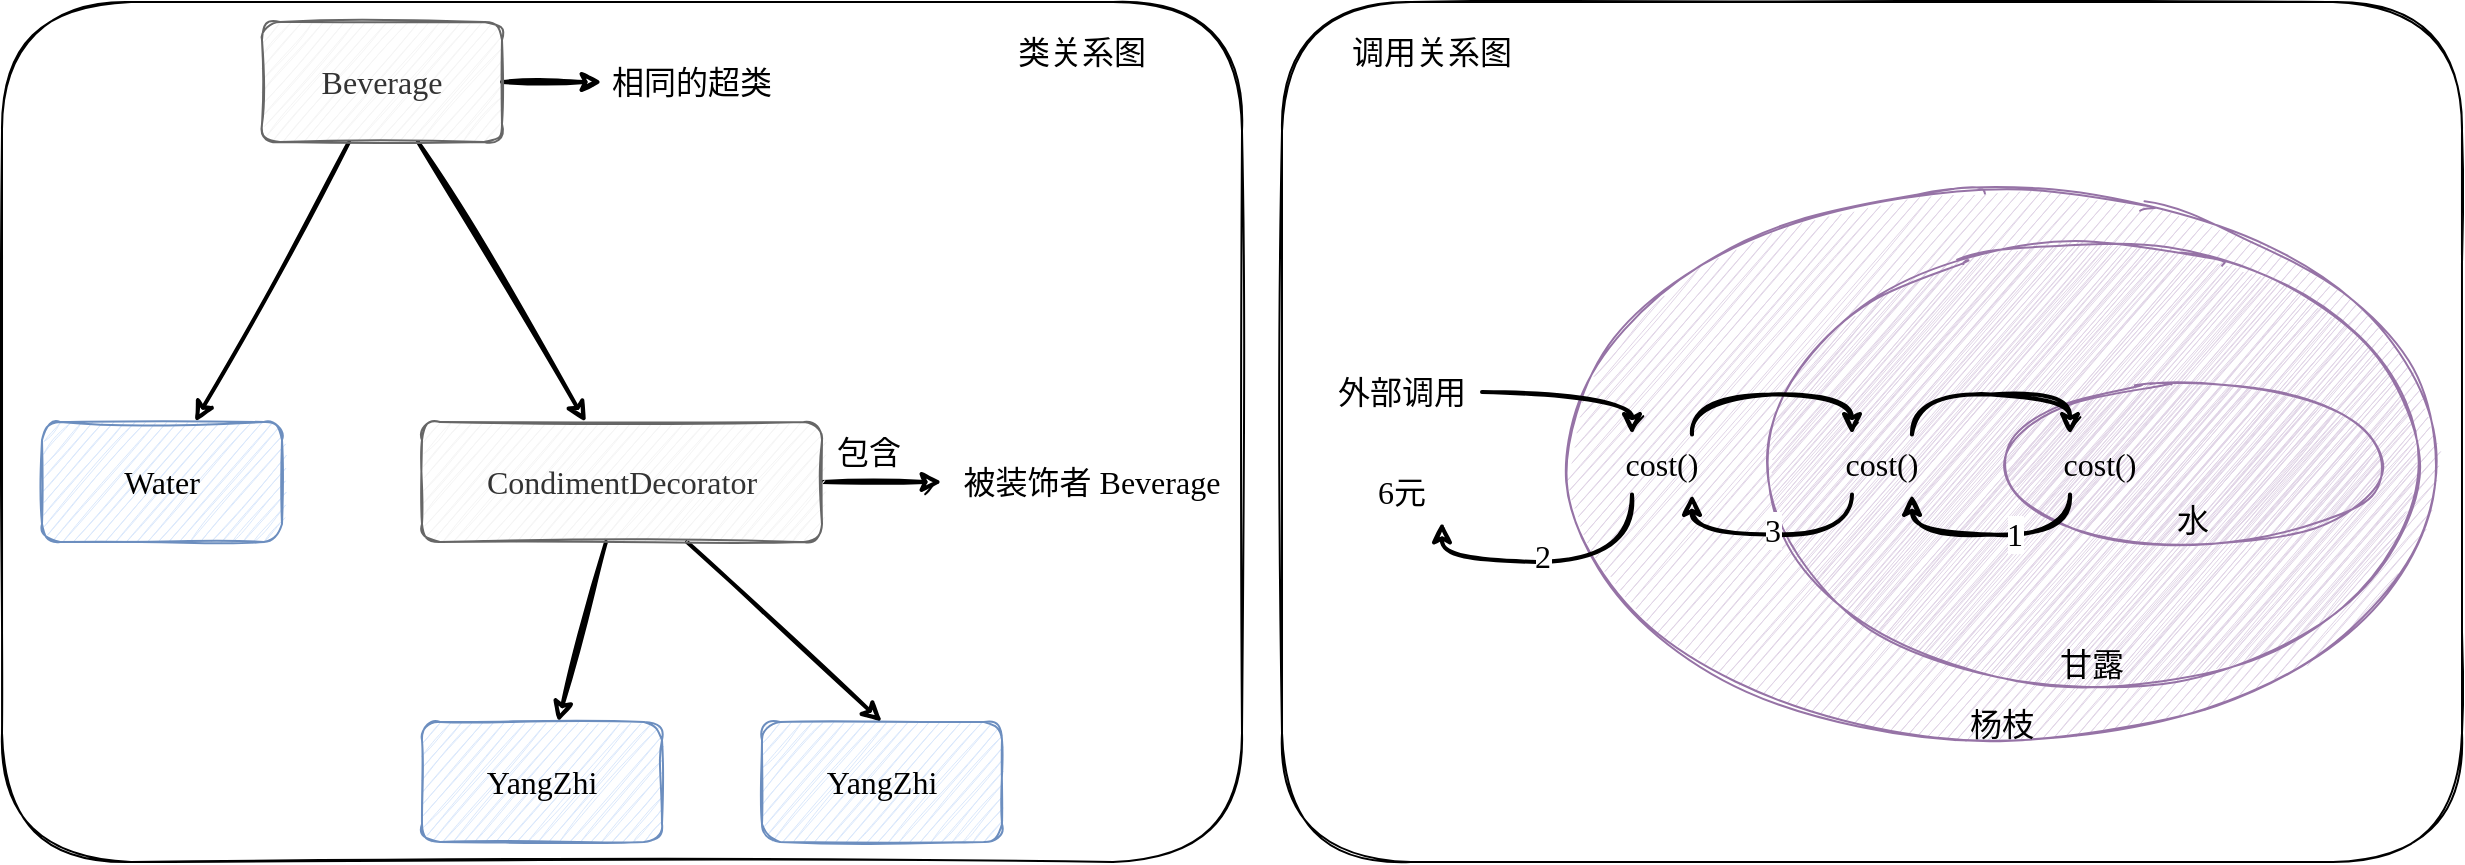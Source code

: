 <mxfile version="20.3.0" type="device"><diagram id="0GwhqxekJrT-VnxqsKM9" name="第 1 页"><mxGraphModel dx="1072" dy="774" grid="1" gridSize="10" guides="1" tooltips="1" connect="1" arrows="1" fold="1" page="1" pageScale="1" pageWidth="1169" pageHeight="827" math="0" shadow="0"><root><mxCell id="0"/><mxCell id="1" parent="0"/><mxCell id="F8iyRb3Pv0SXZNGG_vmm-10" value="" style="rounded=1;whiteSpace=wrap;html=1;sketch=1;fontFamily=Comic Sans MS;fontSize=16;fillColor=none;" vertex="1" parent="1"><mxGeometry x="250" y="140" width="620" height="430" as="geometry"/></mxCell><mxCell id="F8iyRb3Pv0SXZNGG_vmm-3" style="rounded=0;orthogonalLoop=1;jettySize=auto;html=1;fontFamily=Comic Sans MS;fontSize=16;sketch=1;strokeWidth=2;" edge="1" parent="1" source="F8iyRb3Pv0SXZNGG_vmm-1" target="F8iyRb3Pv0SXZNGG_vmm-2"><mxGeometry relative="1" as="geometry"/></mxCell><mxCell id="F8iyRb3Pv0SXZNGG_vmm-5" style="rounded=0;sketch=1;orthogonalLoop=1;jettySize=auto;html=1;strokeWidth=2;fontFamily=Comic Sans MS;fontSize=16;" edge="1" parent="1" source="F8iyRb3Pv0SXZNGG_vmm-1" target="F8iyRb3Pv0SXZNGG_vmm-4"><mxGeometry relative="1" as="geometry"/></mxCell><mxCell id="F8iyRb3Pv0SXZNGG_vmm-16" style="edgeStyle=none;rounded=0;sketch=1;orthogonalLoop=1;jettySize=auto;html=1;strokeWidth=2;fontFamily=Comic Sans MS;fontSize=16;" edge="1" parent="1" source="F8iyRb3Pv0SXZNGG_vmm-1" target="F8iyRb3Pv0SXZNGG_vmm-15"><mxGeometry relative="1" as="geometry"/></mxCell><mxCell id="F8iyRb3Pv0SXZNGG_vmm-1" value="&lt;font style=&quot;font-size: 16px;&quot; face=&quot;Comic Sans MS&quot;&gt;Beverage&lt;/font&gt;" style="rounded=1;whiteSpace=wrap;html=1;sketch=1;fillColor=#f5f5f5;strokeColor=#666666;fontColor=#333333;" vertex="1" parent="1"><mxGeometry x="380" y="150" width="120" height="60" as="geometry"/></mxCell><mxCell id="F8iyRb3Pv0SXZNGG_vmm-2" value="&lt;font style=&quot;font-size: 16px;&quot; face=&quot;Comic Sans MS&quot;&gt;Water&lt;/font&gt;" style="rounded=1;whiteSpace=wrap;html=1;sketch=1;fillColor=#dae8fc;strokeColor=#6c8ebf;" vertex="1" parent="1"><mxGeometry x="270" y="350" width="120" height="60" as="geometry"/></mxCell><mxCell id="F8iyRb3Pv0SXZNGG_vmm-7" style="edgeStyle=none;rounded=0;sketch=1;orthogonalLoop=1;jettySize=auto;html=1;strokeWidth=2;fontFamily=Comic Sans MS;fontSize=16;" edge="1" parent="1" source="F8iyRb3Pv0SXZNGG_vmm-4" target="F8iyRb3Pv0SXZNGG_vmm-6"><mxGeometry relative="1" as="geometry"/></mxCell><mxCell id="F8iyRb3Pv0SXZNGG_vmm-9" style="edgeStyle=none;rounded=0;sketch=1;orthogonalLoop=1;jettySize=auto;html=1;entryX=0.5;entryY=0;entryDx=0;entryDy=0;strokeWidth=2;fontFamily=Comic Sans MS;fontSize=16;" edge="1" parent="1" source="F8iyRb3Pv0SXZNGG_vmm-4" target="F8iyRb3Pv0SXZNGG_vmm-8"><mxGeometry relative="1" as="geometry"/></mxCell><mxCell id="F8iyRb3Pv0SXZNGG_vmm-18" style="edgeStyle=none;rounded=0;sketch=1;orthogonalLoop=1;jettySize=auto;html=1;strokeWidth=2;fontFamily=Comic Sans MS;fontSize=16;" edge="1" parent="1" source="F8iyRb3Pv0SXZNGG_vmm-4" target="F8iyRb3Pv0SXZNGG_vmm-17"><mxGeometry relative="1" as="geometry"/></mxCell><mxCell id="F8iyRb3Pv0SXZNGG_vmm-20" value="包含" style="edgeLabel;html=1;align=center;verticalAlign=middle;resizable=0;points=[];fontSize=16;fontFamily=Comic Sans MS;" vertex="1" connectable="0" parent="F8iyRb3Pv0SXZNGG_vmm-18"><mxGeometry x="-0.233" y="-1" relative="1" as="geometry"><mxPoint y="-16" as="offset"/></mxGeometry></mxCell><mxCell id="F8iyRb3Pv0SXZNGG_vmm-4" value="&lt;font style=&quot;font-size: 16px;&quot; face=&quot;Comic Sans MS&quot;&gt;CondimentDecorator&lt;/font&gt;" style="rounded=1;whiteSpace=wrap;html=1;sketch=1;fillColor=#f5f5f5;strokeColor=#666666;fontColor=#333333;" vertex="1" parent="1"><mxGeometry x="460" y="350" width="200" height="60" as="geometry"/></mxCell><mxCell id="F8iyRb3Pv0SXZNGG_vmm-6" value="&lt;font style=&quot;font-size: 16px;&quot; face=&quot;Comic Sans MS&quot;&gt;YangZhi&lt;/font&gt;" style="rounded=1;whiteSpace=wrap;html=1;sketch=1;fillColor=#dae8fc;strokeColor=#6c8ebf;" vertex="1" parent="1"><mxGeometry x="460" y="500" width="120" height="60" as="geometry"/></mxCell><mxCell id="F8iyRb3Pv0SXZNGG_vmm-8" value="&lt;font style=&quot;font-size: 16px;&quot; face=&quot;Comic Sans MS&quot;&gt;YangZhi&lt;/font&gt;" style="rounded=1;whiteSpace=wrap;html=1;sketch=1;fillColor=#dae8fc;strokeColor=#6c8ebf;" vertex="1" parent="1"><mxGeometry x="630" y="500" width="120" height="60" as="geometry"/></mxCell><mxCell id="F8iyRb3Pv0SXZNGG_vmm-11" value="类关系图" style="text;html=1;strokeColor=none;fillColor=none;align=center;verticalAlign=middle;whiteSpace=wrap;rounded=0;sketch=1;fontFamily=Comic Sans MS;fontSize=16;" vertex="1" parent="1"><mxGeometry x="750" y="150" width="80" height="30" as="geometry"/></mxCell><mxCell id="F8iyRb3Pv0SXZNGG_vmm-15" value="相同的超类" style="text;html=1;strokeColor=none;fillColor=none;align=center;verticalAlign=middle;whiteSpace=wrap;rounded=0;sketch=1;fontFamily=Comic Sans MS;fontSize=16;" vertex="1" parent="1"><mxGeometry x="550" y="165" width="90" height="30" as="geometry"/></mxCell><mxCell id="F8iyRb3Pv0SXZNGG_vmm-17" value="被装饰者 Beverage" style="text;html=1;strokeColor=none;fillColor=none;align=center;verticalAlign=middle;whiteSpace=wrap;rounded=0;sketch=1;fontFamily=Comic Sans MS;fontSize=16;" vertex="1" parent="1"><mxGeometry x="720" y="365" width="150" height="30" as="geometry"/></mxCell><mxCell id="F8iyRb3Pv0SXZNGG_vmm-21" value="杨枝" style="ellipse;whiteSpace=wrap;html=1;sketch=1;fontFamily=Comic Sans MS;fontSize=16;fillColor=#e1d5e7;strokeColor=#9673a6;align=center;verticalAlign=bottom;" vertex="1" parent="1"><mxGeometry x="1030" y="230" width="440" height="282.5" as="geometry"/></mxCell><mxCell id="F8iyRb3Pv0SXZNGG_vmm-23" value="甘露" style="ellipse;whiteSpace=wrap;html=1;sketch=1;fontFamily=Comic Sans MS;fontSize=16;fillColor=#e1d5e7;strokeColor=#9673a6;align=center;verticalAlign=bottom;" vertex="1" parent="1"><mxGeometry x="1130" y="259.37" width="330" height="223.75" as="geometry"/></mxCell><mxCell id="F8iyRb3Pv0SXZNGG_vmm-25" value="水" style="ellipse;whiteSpace=wrap;html=1;sketch=1;fontFamily=Comic Sans MS;fontSize=16;fillColor=#e1d5e7;strokeColor=#9673a6;align=center;verticalAlign=bottom;" vertex="1" parent="1"><mxGeometry x="1250" y="331.24" width="191" height="80" as="geometry"/></mxCell><mxCell id="F8iyRb3Pv0SXZNGG_vmm-26" style="edgeStyle=none;rounded=0;sketch=1;orthogonalLoop=1;jettySize=auto;html=1;exitX=0;exitY=0.5;exitDx=0;exitDy=0;strokeWidth=2;fontFamily=Comic Sans MS;fontSize=16;" edge="1" parent="1" source="F8iyRb3Pv0SXZNGG_vmm-21" target="F8iyRb3Pv0SXZNGG_vmm-21"><mxGeometry relative="1" as="geometry"/></mxCell><mxCell id="F8iyRb3Pv0SXZNGG_vmm-28" style="edgeStyle=none;rounded=0;sketch=1;orthogonalLoop=1;jettySize=auto;html=1;exitX=0;exitY=0;exitDx=0;exitDy=0;strokeWidth=2;fontFamily=Comic Sans MS;fontSize=16;" edge="1" parent="1" source="F8iyRb3Pv0SXZNGG_vmm-23" target="F8iyRb3Pv0SXZNGG_vmm-23"><mxGeometry relative="1" as="geometry"/></mxCell><mxCell id="F8iyRb3Pv0SXZNGG_vmm-35" style="edgeStyle=orthogonalEdgeStyle;curved=1;rounded=0;sketch=1;orthogonalLoop=1;jettySize=auto;html=1;exitX=0.75;exitY=0;exitDx=0;exitDy=0;entryX=0.25;entryY=0;entryDx=0;entryDy=0;strokeWidth=2;fontFamily=Comic Sans MS;fontSize=16;" edge="1" parent="1" source="F8iyRb3Pv0SXZNGG_vmm-30" target="F8iyRb3Pv0SXZNGG_vmm-31"><mxGeometry relative="1" as="geometry"/></mxCell><mxCell id="F8iyRb3Pv0SXZNGG_vmm-46" style="edgeStyle=orthogonalEdgeStyle;curved=1;rounded=0;sketch=1;orthogonalLoop=1;jettySize=auto;html=1;exitX=0.25;exitY=1;exitDx=0;exitDy=0;entryX=0.75;entryY=1;entryDx=0;entryDy=0;strokeWidth=2;fontFamily=Comic Sans MS;fontSize=16;" edge="1" parent="1" source="F8iyRb3Pv0SXZNGG_vmm-30" target="F8iyRb3Pv0SXZNGG_vmm-45"><mxGeometry relative="1" as="geometry"/></mxCell><mxCell id="F8iyRb3Pv0SXZNGG_vmm-47" value="2" style="edgeLabel;html=1;align=center;verticalAlign=middle;resizable=0;points=[];fontSize=16;fontFamily=Comic Sans MS;" vertex="1" connectable="0" parent="F8iyRb3Pv0SXZNGG_vmm-46"><mxGeometry x="0.059" y="-3" relative="1" as="geometry"><mxPoint as="offset"/></mxGeometry></mxCell><mxCell id="F8iyRb3Pv0SXZNGG_vmm-30" value="cost()" style="text;html=1;strokeColor=none;fillColor=none;align=center;verticalAlign=middle;whiteSpace=wrap;rounded=0;sketch=1;fontFamily=Comic Sans MS;fontSize=16;" vertex="1" parent="1"><mxGeometry x="1050" y="356.24" width="60" height="30" as="geometry"/></mxCell><mxCell id="F8iyRb3Pv0SXZNGG_vmm-36" style="edgeStyle=orthogonalEdgeStyle;curved=1;rounded=0;sketch=1;orthogonalLoop=1;jettySize=auto;html=1;exitX=0.75;exitY=0;exitDx=0;exitDy=0;entryX=0.25;entryY=0;entryDx=0;entryDy=0;strokeWidth=2;fontFamily=Comic Sans MS;fontSize=16;" edge="1" parent="1" source="F8iyRb3Pv0SXZNGG_vmm-31" target="F8iyRb3Pv0SXZNGG_vmm-32"><mxGeometry relative="1" as="geometry"/></mxCell><mxCell id="F8iyRb3Pv0SXZNGG_vmm-38" style="edgeStyle=orthogonalEdgeStyle;curved=1;rounded=0;sketch=1;orthogonalLoop=1;jettySize=auto;html=1;exitX=0.25;exitY=1;exitDx=0;exitDy=0;entryX=0.75;entryY=1;entryDx=0;entryDy=0;strokeWidth=2;fontFamily=Comic Sans MS;fontSize=16;" edge="1" parent="1" source="F8iyRb3Pv0SXZNGG_vmm-31" target="F8iyRb3Pv0SXZNGG_vmm-30"><mxGeometry relative="1" as="geometry"/></mxCell><mxCell id="F8iyRb3Pv0SXZNGG_vmm-41" value="3" style="edgeLabel;html=1;align=center;verticalAlign=middle;resizable=0;points=[];fontSize=16;fontFamily=Comic Sans MS;" vertex="1" connectable="0" parent="F8iyRb3Pv0SXZNGG_vmm-38"><mxGeometry y="-2" relative="1" as="geometry"><mxPoint as="offset"/></mxGeometry></mxCell><mxCell id="F8iyRb3Pv0SXZNGG_vmm-31" value="cost()" style="text;html=1;strokeColor=none;fillColor=none;align=center;verticalAlign=middle;whiteSpace=wrap;rounded=0;sketch=1;fontFamily=Comic Sans MS;fontSize=16;" vertex="1" parent="1"><mxGeometry x="1160" y="356.24" width="60" height="30" as="geometry"/></mxCell><mxCell id="F8iyRb3Pv0SXZNGG_vmm-37" style="edgeStyle=orthogonalEdgeStyle;curved=1;rounded=0;sketch=1;orthogonalLoop=1;jettySize=auto;html=1;exitX=0.25;exitY=1;exitDx=0;exitDy=0;entryX=0.75;entryY=1;entryDx=0;entryDy=0;strokeWidth=2;fontFamily=Comic Sans MS;fontSize=16;" edge="1" parent="1" source="F8iyRb3Pv0SXZNGG_vmm-32" target="F8iyRb3Pv0SXZNGG_vmm-31"><mxGeometry relative="1" as="geometry"/></mxCell><mxCell id="F8iyRb3Pv0SXZNGG_vmm-39" value="1" style="edgeLabel;html=1;align=center;verticalAlign=middle;resizable=0;points=[];fontSize=16;fontFamily=Comic Sans MS;" vertex="1" connectable="0" parent="F8iyRb3Pv0SXZNGG_vmm-37"><mxGeometry x="-0.193" y="-1" relative="1" as="geometry"><mxPoint as="offset"/></mxGeometry></mxCell><mxCell id="F8iyRb3Pv0SXZNGG_vmm-32" value="cost()" style="text;html=1;strokeColor=none;fillColor=none;align=center;verticalAlign=middle;whiteSpace=wrap;rounded=0;sketch=1;fontFamily=Comic Sans MS;fontSize=16;" vertex="1" parent="1"><mxGeometry x="1269" y="356.25" width="60" height="30" as="geometry"/></mxCell><mxCell id="F8iyRb3Pv0SXZNGG_vmm-44" style="edgeStyle=orthogonalEdgeStyle;curved=1;rounded=0;sketch=1;orthogonalLoop=1;jettySize=auto;html=1;exitX=1;exitY=0.5;exitDx=0;exitDy=0;entryX=0.25;entryY=0;entryDx=0;entryDy=0;strokeWidth=2;fontFamily=Comic Sans MS;fontSize=16;" edge="1" parent="1" source="F8iyRb3Pv0SXZNGG_vmm-43" target="F8iyRb3Pv0SXZNGG_vmm-30"><mxGeometry relative="1" as="geometry"/></mxCell><mxCell id="F8iyRb3Pv0SXZNGG_vmm-43" value="外部调用" style="text;html=1;strokeColor=none;fillColor=none;align=center;verticalAlign=middle;whiteSpace=wrap;rounded=0;sketch=1;fontFamily=Comic Sans MS;fontSize=16;rotation=0;" vertex="1" parent="1"><mxGeometry x="910" y="320" width="80" height="30" as="geometry"/></mxCell><mxCell id="F8iyRb3Pv0SXZNGG_vmm-45" value="6元" style="text;html=1;strokeColor=none;fillColor=none;align=center;verticalAlign=middle;whiteSpace=wrap;rounded=0;sketch=1;fontFamily=Comic Sans MS;fontSize=16;rotation=0;" vertex="1" parent="1"><mxGeometry x="910" y="370" width="80" height="30" as="geometry"/></mxCell><mxCell id="F8iyRb3Pv0SXZNGG_vmm-48" value="" style="rounded=1;whiteSpace=wrap;html=1;sketch=1;fontFamily=Comic Sans MS;fontSize=16;fillColor=none;" vertex="1" parent="1"><mxGeometry x="890" y="140" width="590" height="430" as="geometry"/></mxCell><mxCell id="F8iyRb3Pv0SXZNGG_vmm-49" value="调用关系图" style="text;html=1;strokeColor=none;fillColor=none;align=center;verticalAlign=middle;whiteSpace=wrap;rounded=0;sketch=1;fontFamily=Comic Sans MS;fontSize=16;" vertex="1" parent="1"><mxGeometry x="910" y="150" width="110" height="30" as="geometry"/></mxCell></root></mxGraphModel></diagram></mxfile>